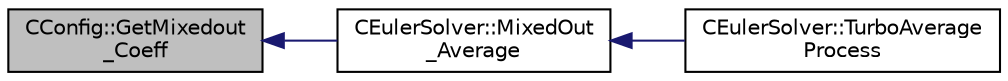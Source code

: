 digraph "CConfig::GetMixedout_Coeff"
{
  edge [fontname="Helvetica",fontsize="10",labelfontname="Helvetica",labelfontsize="10"];
  node [fontname="Helvetica",fontsize="10",shape=record];
  rankdir="LR";
  Node7833 [label="CConfig::GetMixedout\l_Coeff",height=0.2,width=0.4,color="black", fillcolor="grey75", style="filled", fontcolor="black"];
  Node7833 -> Node7834 [dir="back",color="midnightblue",fontsize="10",style="solid",fontname="Helvetica"];
  Node7834 [label="CEulerSolver::MixedOut\l_Average",height=0.2,width=0.4,color="black", fillcolor="white", style="filled",URL="$class_c_euler_solver.html#a95fde7eb83f98a71c61b45c369b6e6e0",tooltip="it performs a mixed out average of the nodes of a boundary. "];
  Node7834 -> Node7835 [dir="back",color="midnightblue",fontsize="10",style="solid",fontname="Helvetica"];
  Node7835 [label="CEulerSolver::TurboAverage\lProcess",height=0.2,width=0.4,color="black", fillcolor="white", style="filled",URL="$class_c_euler_solver.html#ab408049d3b4fecc224653176c8d7885a",tooltip="It computes average quantities along the span for turbomachinery analysis. "];
}
